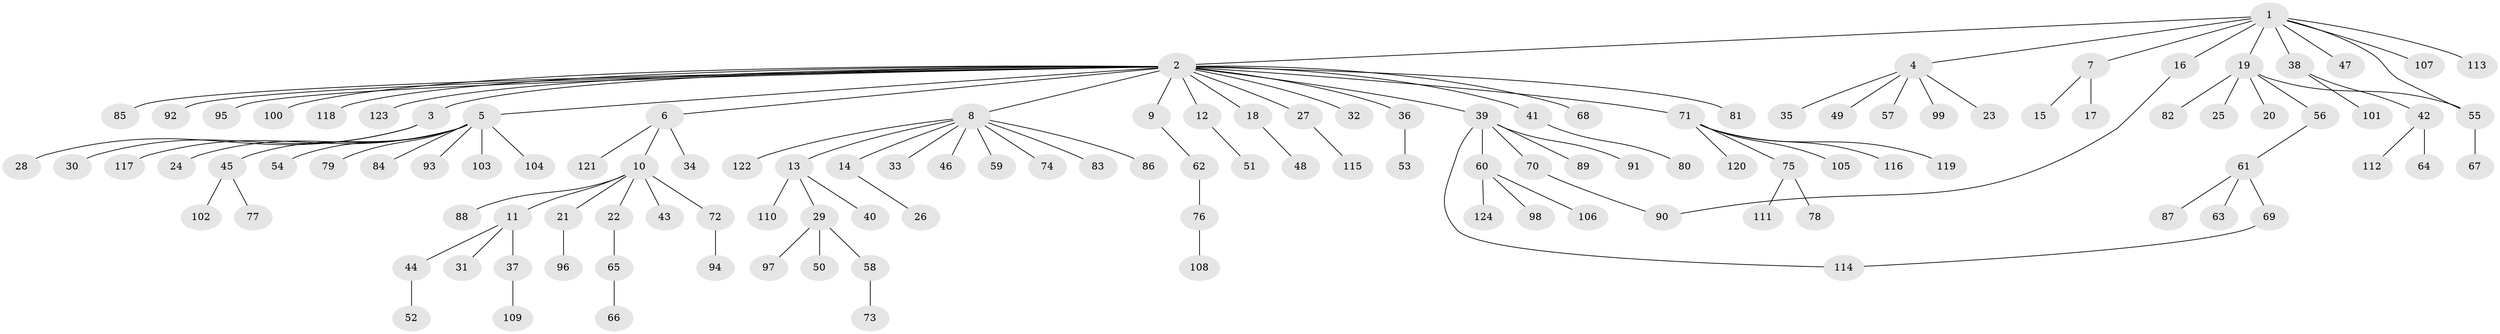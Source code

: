 // coarse degree distribution, {9: 0.03260869565217391, 22: 0.010869565217391304, 2: 0.16304347826086957, 5: 0.043478260869565216, 3: 0.06521739130434782, 6: 0.010869565217391304, 1: 0.6630434782608695, 4: 0.010869565217391304}
// Generated by graph-tools (version 1.1) at 2025/51/02/27/25 19:51:59]
// undirected, 124 vertices, 126 edges
graph export_dot {
graph [start="1"]
  node [color=gray90,style=filled];
  1;
  2;
  3;
  4;
  5;
  6;
  7;
  8;
  9;
  10;
  11;
  12;
  13;
  14;
  15;
  16;
  17;
  18;
  19;
  20;
  21;
  22;
  23;
  24;
  25;
  26;
  27;
  28;
  29;
  30;
  31;
  32;
  33;
  34;
  35;
  36;
  37;
  38;
  39;
  40;
  41;
  42;
  43;
  44;
  45;
  46;
  47;
  48;
  49;
  50;
  51;
  52;
  53;
  54;
  55;
  56;
  57;
  58;
  59;
  60;
  61;
  62;
  63;
  64;
  65;
  66;
  67;
  68;
  69;
  70;
  71;
  72;
  73;
  74;
  75;
  76;
  77;
  78;
  79;
  80;
  81;
  82;
  83;
  84;
  85;
  86;
  87;
  88;
  89;
  90;
  91;
  92;
  93;
  94;
  95;
  96;
  97;
  98;
  99;
  100;
  101;
  102;
  103;
  104;
  105;
  106;
  107;
  108;
  109;
  110;
  111;
  112;
  113;
  114;
  115;
  116;
  117;
  118;
  119;
  120;
  121;
  122;
  123;
  124;
  1 -- 2;
  1 -- 4;
  1 -- 7;
  1 -- 16;
  1 -- 19;
  1 -- 38;
  1 -- 47;
  1 -- 55;
  1 -- 107;
  1 -- 113;
  2 -- 3;
  2 -- 5;
  2 -- 6;
  2 -- 8;
  2 -- 9;
  2 -- 12;
  2 -- 18;
  2 -- 27;
  2 -- 32;
  2 -- 36;
  2 -- 39;
  2 -- 41;
  2 -- 68;
  2 -- 71;
  2 -- 81;
  2 -- 85;
  2 -- 92;
  2 -- 95;
  2 -- 100;
  2 -- 118;
  2 -- 123;
  3 -- 28;
  3 -- 30;
  4 -- 23;
  4 -- 35;
  4 -- 49;
  4 -- 57;
  4 -- 99;
  5 -- 24;
  5 -- 45;
  5 -- 54;
  5 -- 79;
  5 -- 84;
  5 -- 93;
  5 -- 103;
  5 -- 104;
  5 -- 117;
  6 -- 10;
  6 -- 34;
  6 -- 121;
  7 -- 15;
  7 -- 17;
  8 -- 13;
  8 -- 14;
  8 -- 33;
  8 -- 46;
  8 -- 59;
  8 -- 74;
  8 -- 83;
  8 -- 86;
  8 -- 122;
  9 -- 62;
  10 -- 11;
  10 -- 21;
  10 -- 22;
  10 -- 43;
  10 -- 72;
  10 -- 88;
  11 -- 31;
  11 -- 37;
  11 -- 44;
  12 -- 51;
  13 -- 29;
  13 -- 40;
  13 -- 110;
  14 -- 26;
  16 -- 90;
  18 -- 48;
  19 -- 20;
  19 -- 25;
  19 -- 55;
  19 -- 56;
  19 -- 82;
  21 -- 96;
  22 -- 65;
  27 -- 115;
  29 -- 50;
  29 -- 58;
  29 -- 97;
  36 -- 53;
  37 -- 109;
  38 -- 42;
  38 -- 101;
  39 -- 60;
  39 -- 70;
  39 -- 89;
  39 -- 91;
  39 -- 114;
  41 -- 80;
  42 -- 64;
  42 -- 112;
  44 -- 52;
  45 -- 77;
  45 -- 102;
  55 -- 67;
  56 -- 61;
  58 -- 73;
  60 -- 98;
  60 -- 106;
  60 -- 124;
  61 -- 63;
  61 -- 69;
  61 -- 87;
  62 -- 76;
  65 -- 66;
  69 -- 114;
  70 -- 90;
  71 -- 75;
  71 -- 105;
  71 -- 116;
  71 -- 119;
  71 -- 120;
  72 -- 94;
  75 -- 78;
  75 -- 111;
  76 -- 108;
}

